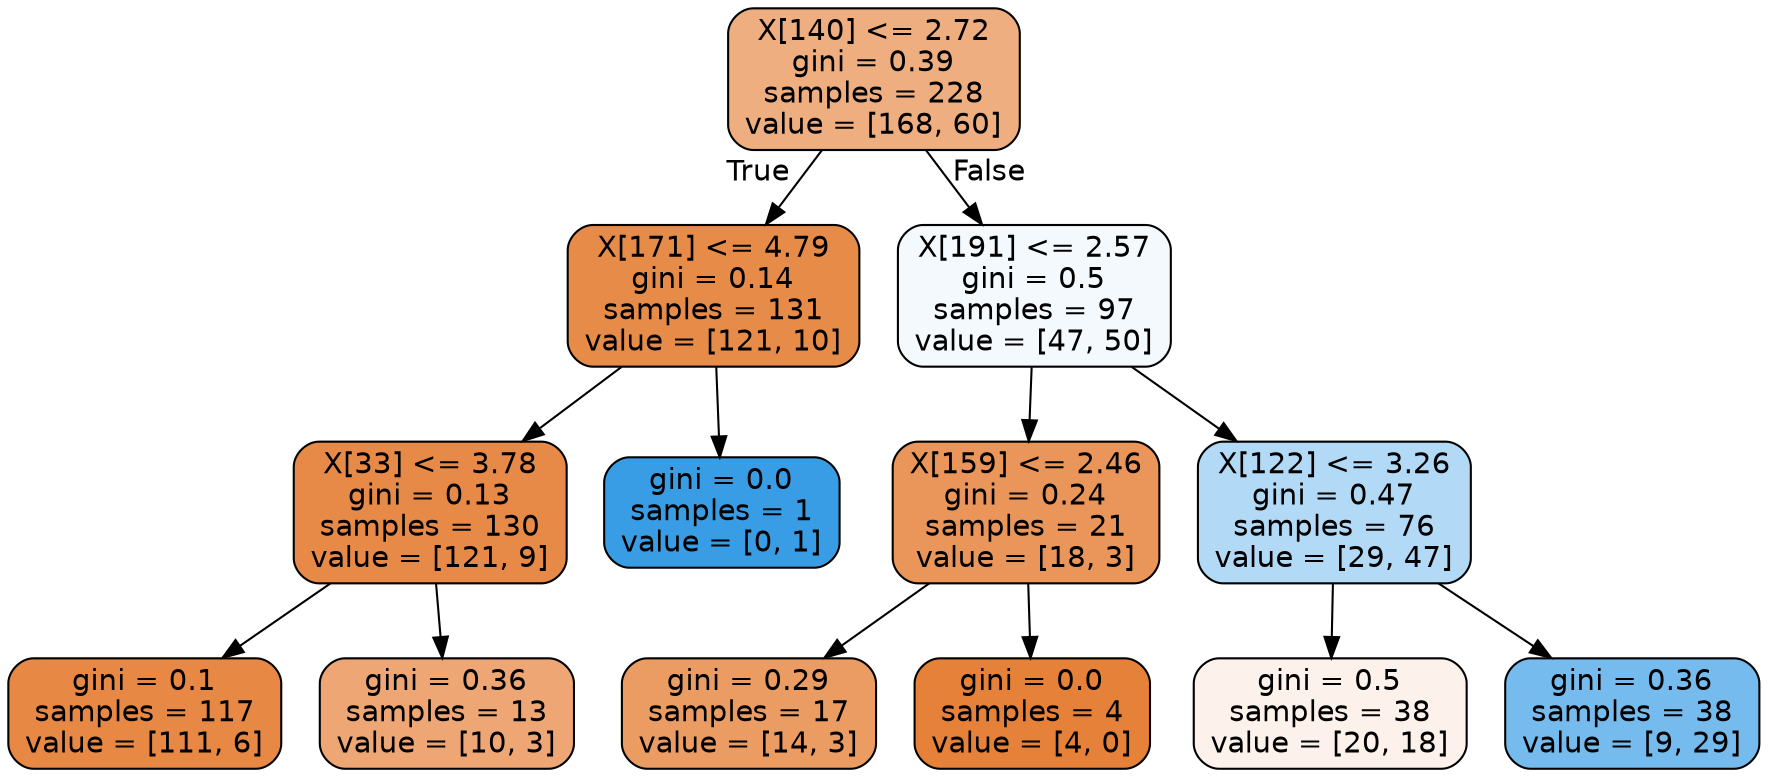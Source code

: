 digraph Tree {
node [shape=box, style="filled, rounded", color="black", fontname=helvetica] ;
edge [fontname=helvetica] ;
0 [label="X[140] <= 2.72\ngini = 0.39\nsamples = 228\nvalue = [168, 60]", fillcolor="#e58139a4"] ;
1 [label="X[171] <= 4.79\ngini = 0.14\nsamples = 131\nvalue = [121, 10]", fillcolor="#e58139ea"] ;
0 -> 1 [labeldistance=2.5, labelangle=45, headlabel="True"] ;
2 [label="X[33] <= 3.78\ngini = 0.13\nsamples = 130\nvalue = [121, 9]", fillcolor="#e58139ec"] ;
1 -> 2 ;
3 [label="gini = 0.1\nsamples = 117\nvalue = [111, 6]", fillcolor="#e58139f1"] ;
2 -> 3 ;
4 [label="gini = 0.36\nsamples = 13\nvalue = [10, 3]", fillcolor="#e58139b3"] ;
2 -> 4 ;
5 [label="gini = 0.0\nsamples = 1\nvalue = [0, 1]", fillcolor="#399de5ff"] ;
1 -> 5 ;
6 [label="X[191] <= 2.57\ngini = 0.5\nsamples = 97\nvalue = [47, 50]", fillcolor="#399de50f"] ;
0 -> 6 [labeldistance=2.5, labelangle=-45, headlabel="False"] ;
7 [label="X[159] <= 2.46\ngini = 0.24\nsamples = 21\nvalue = [18, 3]", fillcolor="#e58139d4"] ;
6 -> 7 ;
8 [label="gini = 0.29\nsamples = 17\nvalue = [14, 3]", fillcolor="#e58139c8"] ;
7 -> 8 ;
9 [label="gini = 0.0\nsamples = 4\nvalue = [4, 0]", fillcolor="#e58139ff"] ;
7 -> 9 ;
10 [label="X[122] <= 3.26\ngini = 0.47\nsamples = 76\nvalue = [29, 47]", fillcolor="#399de562"] ;
6 -> 10 ;
11 [label="gini = 0.5\nsamples = 38\nvalue = [20, 18]", fillcolor="#e5813919"] ;
10 -> 11 ;
12 [label="gini = 0.36\nsamples = 38\nvalue = [9, 29]", fillcolor="#399de5b0"] ;
10 -> 12 ;
}